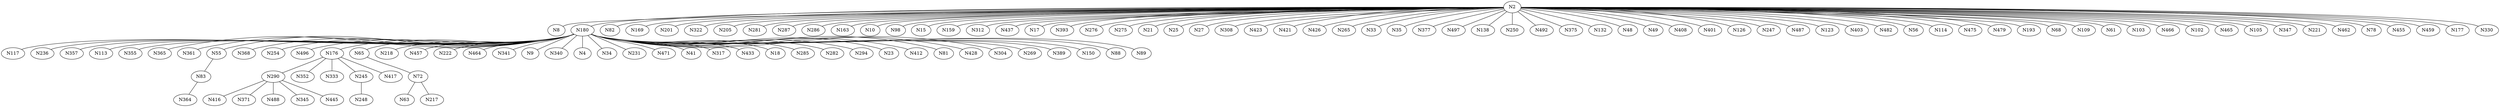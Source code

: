 Graph G {
	N2--N8[weight=1];
	N180--N117[weight=1];
	N2--N82[weight=1];
	N180--N236[weight=1];
	N180--N357[weight=1];
	N180--N113[weight=1];
	N180--N355[weight=1];
	N180--N365[weight=1];
	N2--N169[weight=1];
	N2--N201[weight=1];
	N2--N322[weight=1];
	N290--N416[weight=1];
	N180--N361[weight=1];
	N2--N205[weight=1];
	N72--N63[weight=1];
	N2--N281[weight=1];
	N180--N55[weight=1];
	N2--N287[weight=1];
	N2--N286[weight=1];
	N2--N163[weight=1];
	N2--N10[weight=1];
	N2--N98[weight=1];
	N2--N15[weight=1];
	N180--N368[weight=1];
	N290--N371[weight=1];
	N2--N159[weight=1];
	N2--N312[weight=1];
	N180--N254[weight=1];
	N180--N496[weight=1];
	N2--N437[weight=1];
	N290--N488[weight=1];
	N176--N352[weight=1];
	N2--N17[weight=1];
	N2--N393[weight=1];
	N180--N65[weight=1];
	N2--N276[weight=1];
	N2--N275[weight=1];
	N55--N83[weight=1];
	N2--N21[weight=1];
	N2--N25[weight=1];
	N2--N27[weight=1];
	N180--N218[weight=1];
	N2--N308[weight=1];
	N180--N457[weight=1];
	N176--N290[weight=1];
	N2--N423[weight=1];
	N180--N222[weight=1];
	N180--N464[weight=1];
	N2--N421[weight=1];
	N180--N341[weight=1];
	N180--N9[weight=1];
	N180--N340[weight=1];
	N180--N4[weight=1];
	N2--N426[weight=1];
	N2--N265[weight=1];
	N180--N34[weight=1];
	N2--N33[weight=1];
	N2--N35[weight=1];
	N2--N377[weight=1];
	N180--N231[weight=1];
	N2--N497[weight=1];
	N180--N471[weight=1];
	N176--N333[weight=1];
	N290--N345[weight=1];
	N2--N138[weight=1];
	N2--N250[weight=1];
	N2--N492[weight=1];
	N180--N41[weight=1];
	N2--N375[weight=1];
	N2--N132[weight=1];
	N2--N48[weight=1];
	N2--N49[weight=1];
	N2--N408[weight=1];
	N180--N317[weight=1];
	N180--N433[weight=1];
	N2--N401[weight=1];
	N2--N126[weight=1];
	N2--N247[weight=1];
	N2--N487[weight=1];
	N180--N18[weight=1];
	N2--N123[weight=1];
	N180--N285[weight=1];
	N2--N403[weight=1];
	N180--N282[weight=1];
	N2--N482[weight=1];
	N245--N248[weight=1];
	N2--N56[weight=1];
	N83--N364[weight=1];
	N65--N72[weight=1];
	N2--N114[weight=1];
	N180--N176[weight=1];
	N2--N475[weight=1];
	N180--N294[weight=1];
	N290--N445[weight=1];
	N2--N479[weight=1];
	N2--N193[weight=1];
	N180--N23[weight=1];
	N2--N68[weight=1];
	N72--N217[weight=1];
	N2--N109[weight=1];
	N2--N61[weight=1];
	N180--N412[weight=1];
	N2--N103[weight=1];
	N2--N466[weight=1];
	N2--N102[weight=1];
	N2--N465[weight=1];
	N176--N245[weight=1];
	N2--N105[weight=1];
	N2--N347[weight=1];
	N2--N221[weight=1];
	N2--N462[weight=1];
	N2--N78[weight=1];
	N2--N180[weight=1];
	N180--N81[weight=1];
	N180--N428[weight=1];
	N180--N304[weight=1];
	N180--N269[weight=1];
	N180--N389[weight=1];
	N2--N455[weight=1];
	N2--N459[weight=1];
	N180--N150[weight=1];
	N180--N88[weight=1];
	N2--N177[weight=1];
	N180--N89[weight=1];
	N2--N330[weight=1];
	N176--N417[weight=1];
}